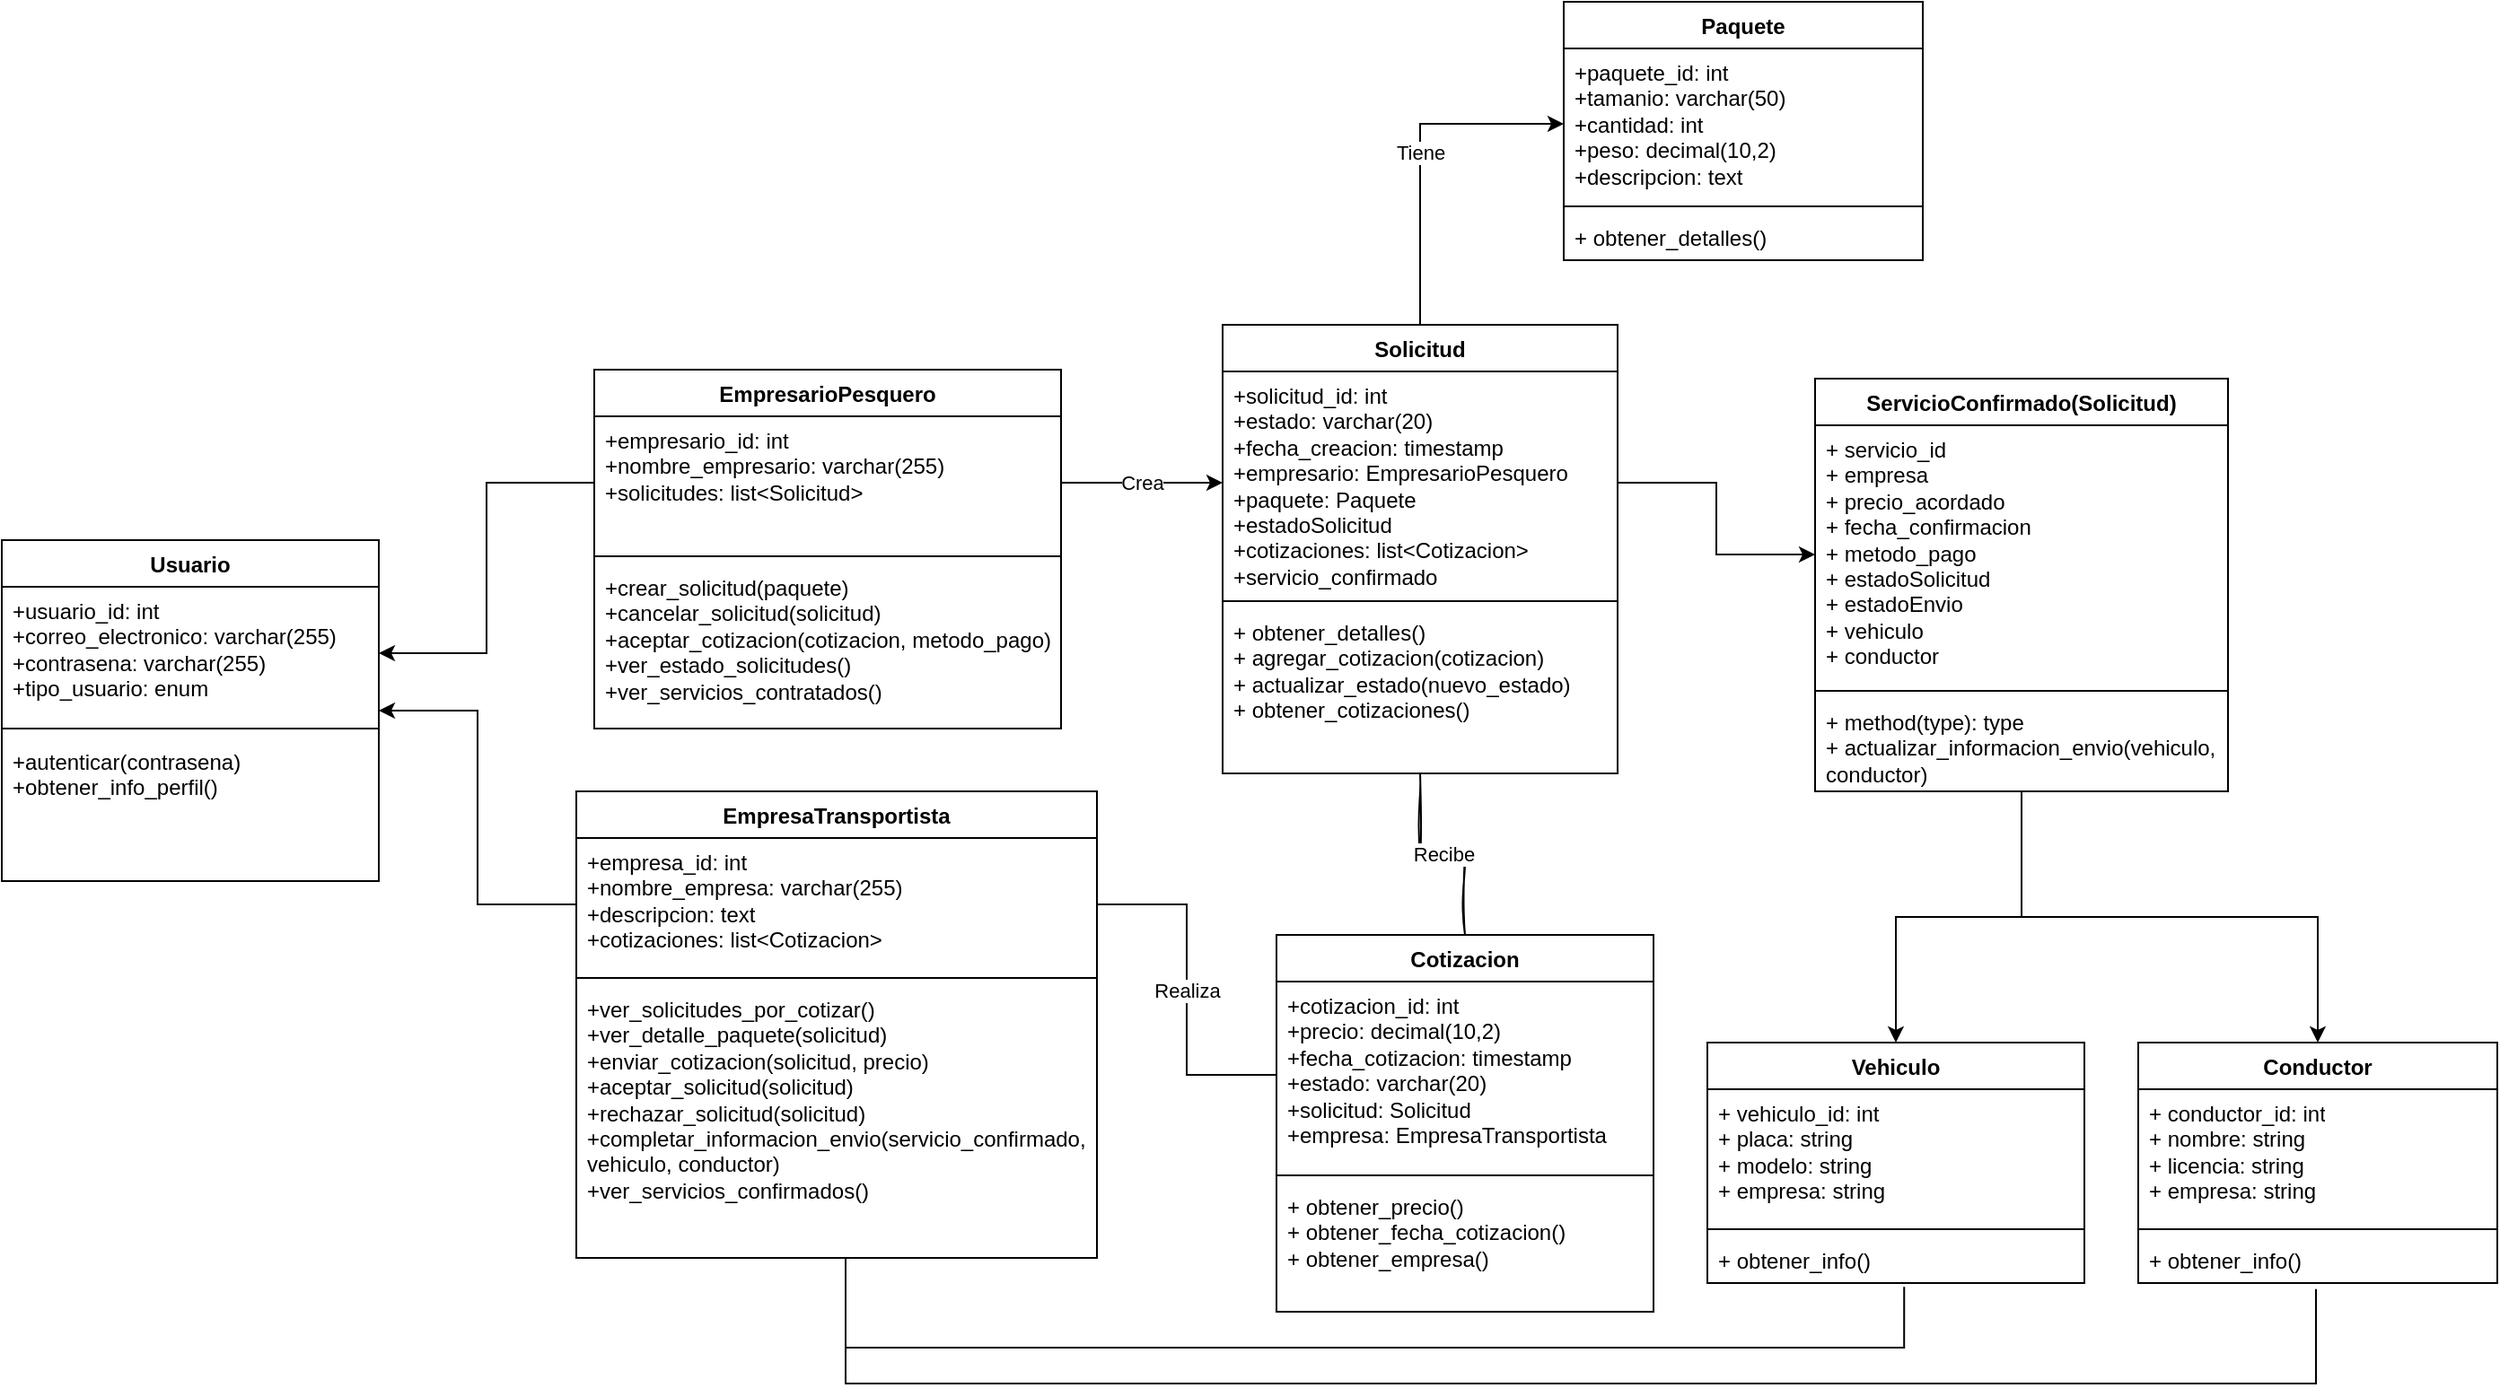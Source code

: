 <mxfile version="26.2.13">
  <diagram id="C5RBs43oDa-KdzZeNtuy" name="Page-1">
    <mxGraphModel dx="1459" dy="1123" grid="0" gridSize="10" guides="1" tooltips="1" connect="1" arrows="1" fold="1" page="1" pageScale="1" pageWidth="827" pageHeight="1169" background="#ffffff" math="0" shadow="0">
      <root>
        <mxCell id="WIyWlLk6GJQsqaUBKTNV-0" />
        <mxCell id="WIyWlLk6GJQsqaUBKTNV-1" parent="WIyWlLk6GJQsqaUBKTNV-0" />
        <mxCell id="xIAuxUpOdneF3yph0G0t-0" value="Usuario" style="swimlane;fontStyle=1;align=center;verticalAlign=top;childLayout=stackLayout;horizontal=1;startSize=26;horizontalStack=0;resizeParent=1;resizeParentMax=0;resizeLast=0;collapsible=1;marginBottom=0;whiteSpace=wrap;html=1;" parent="WIyWlLk6GJQsqaUBKTNV-1" vertex="1">
          <mxGeometry x="10" y="680" width="210" height="190" as="geometry" />
        </mxCell>
        <mxCell id="xIAuxUpOdneF3yph0G0t-1" value="+usuario_id: int&lt;br/&gt;    +correo_electronico: varchar(255)&lt;br/&gt;    +contrasena: varchar(255)&lt;br/&gt;    +tipo_usuario: enum" style="text;strokeColor=none;fillColor=none;align=left;verticalAlign=top;spacingLeft=4;spacingRight=4;overflow=hidden;rotatable=0;points=[[0,0.5],[1,0.5]];portConstraint=eastwest;whiteSpace=wrap;html=1;" parent="xIAuxUpOdneF3yph0G0t-0" vertex="1">
          <mxGeometry y="26" width="210" height="74" as="geometry" />
        </mxCell>
        <mxCell id="xIAuxUpOdneF3yph0G0t-2" value="" style="line;strokeWidth=1;fillColor=none;align=left;verticalAlign=middle;spacingTop=-1;spacingLeft=3;spacingRight=3;rotatable=0;labelPosition=right;points=[];portConstraint=eastwest;strokeColor=inherit;" parent="xIAuxUpOdneF3yph0G0t-0" vertex="1">
          <mxGeometry y="100" width="210" height="10" as="geometry" />
        </mxCell>
        <mxCell id="xIAuxUpOdneF3yph0G0t-3" value="+autenticar(contrasena)&lt;div&gt;+obtener_info_perfil()&lt;/div&gt;" style="text;strokeColor=none;fillColor=none;align=left;verticalAlign=top;spacingLeft=4;spacingRight=4;overflow=hidden;rotatable=0;points=[[0,0.5],[1,0.5]];portConstraint=eastwest;whiteSpace=wrap;html=1;" parent="xIAuxUpOdneF3yph0G0t-0" vertex="1">
          <mxGeometry y="110" width="210" height="80" as="geometry" />
        </mxCell>
        <mxCell id="xIAuxUpOdneF3yph0G0t-4" value="EmpresarioPesquero " style="swimlane;fontStyle=1;align=center;verticalAlign=top;childLayout=stackLayout;horizontal=1;startSize=26;horizontalStack=0;resizeParent=1;resizeParentMax=0;resizeLast=0;collapsible=1;marginBottom=0;whiteSpace=wrap;html=1;" parent="WIyWlLk6GJQsqaUBKTNV-1" vertex="1">
          <mxGeometry x="340" y="585" width="260" height="200" as="geometry" />
        </mxCell>
        <mxCell id="xIAuxUpOdneF3yph0G0t-5" value=" +empresario_id: int&lt;br/&gt;    +nombre_empresario: varchar(255)&lt;br/&gt;    +solicitudes: list&amp;lt;Solicitud&amp;gt;" style="text;strokeColor=none;fillColor=none;align=left;verticalAlign=top;spacingLeft=4;spacingRight=4;overflow=hidden;rotatable=0;points=[[0,0.5],[1,0.5]];portConstraint=eastwest;whiteSpace=wrap;html=1;" parent="xIAuxUpOdneF3yph0G0t-4" vertex="1">
          <mxGeometry y="26" width="260" height="74" as="geometry" />
        </mxCell>
        <mxCell id="xIAuxUpOdneF3yph0G0t-6" value="" style="line;strokeWidth=1;fillColor=none;align=left;verticalAlign=middle;spacingTop=-1;spacingLeft=3;spacingRight=3;rotatable=0;labelPosition=right;points=[];portConstraint=eastwest;strokeColor=inherit;" parent="xIAuxUpOdneF3yph0G0t-4" vertex="1">
          <mxGeometry y="100" width="260" height="8" as="geometry" />
        </mxCell>
        <mxCell id="xIAuxUpOdneF3yph0G0t-7" value="+crear_solicitud(paquete)&lt;div&gt;+cancelar_solicitud(solicitud)&lt;/div&gt;&lt;div&gt;+aceptar_cotizacion(cotizacion, metodo_pago)&lt;/div&gt;&lt;div&gt;+ver_estado_solicitudes()&lt;/div&gt;&lt;div&gt;+ver_servicios_contratados()&lt;/div&gt;" style="text;strokeColor=none;fillColor=none;align=left;verticalAlign=top;spacingLeft=4;spacingRight=4;overflow=hidden;rotatable=0;points=[[0,0.5],[1,0.5]];portConstraint=eastwest;whiteSpace=wrap;html=1;" parent="xIAuxUpOdneF3yph0G0t-4" vertex="1">
          <mxGeometry y="108" width="260" height="92" as="geometry" />
        </mxCell>
        <mxCell id="xIAuxUpOdneF3yph0G0t-8" value="EmpresaTransportista " style="swimlane;fontStyle=1;align=center;verticalAlign=top;childLayout=stackLayout;horizontal=1;startSize=26;horizontalStack=0;resizeParent=1;resizeParentMax=0;resizeLast=0;collapsible=1;marginBottom=0;whiteSpace=wrap;html=1;" parent="WIyWlLk6GJQsqaUBKTNV-1" vertex="1">
          <mxGeometry x="330" y="820" width="290" height="260" as="geometry" />
        </mxCell>
        <mxCell id="xIAuxUpOdneF3yph0G0t-9" value="+empresa_id: int&lt;br/&gt;    +nombre_empresa: varchar(255)&lt;br/&gt;    +descripcion: text&lt;br/&gt;    +cotizaciones: list&amp;lt;Cotizacion&amp;gt;" style="text;strokeColor=none;fillColor=none;align=left;verticalAlign=top;spacingLeft=4;spacingRight=4;overflow=hidden;rotatable=0;points=[[0,0.5],[1,0.5]];portConstraint=eastwest;whiteSpace=wrap;html=1;" parent="xIAuxUpOdneF3yph0G0t-8" vertex="1">
          <mxGeometry y="26" width="290" height="74" as="geometry" />
        </mxCell>
        <mxCell id="xIAuxUpOdneF3yph0G0t-10" value="" style="line;strokeWidth=1;fillColor=none;align=left;verticalAlign=middle;spacingTop=-1;spacingLeft=3;spacingRight=3;rotatable=0;labelPosition=right;points=[];portConstraint=eastwest;strokeColor=inherit;" parent="xIAuxUpOdneF3yph0G0t-8" vertex="1">
          <mxGeometry y="100" width="290" height="8" as="geometry" />
        </mxCell>
        <mxCell id="xIAuxUpOdneF3yph0G0t-11" value="+ver_solicitudes_por_cotizar()&lt;div&gt;+ver_detalle_paquete(solicitud)&lt;/div&gt;&lt;div&gt;+enviar_cotizacion(solicitud, precio)&lt;/div&gt;&lt;div&gt;+aceptar_solicitud(solicitud)&lt;/div&gt;&lt;div&gt;+rechazar_solicitud(solicitud)&lt;/div&gt;&lt;div&gt;+completar_informacion_envio(servicio_confirmado, vehiculo, conductor)&lt;/div&gt;&lt;div&gt;+ver_servicios_confirmados()&lt;/div&gt;" style="text;strokeColor=none;fillColor=none;align=left;verticalAlign=top;spacingLeft=4;spacingRight=4;overflow=hidden;rotatable=0;points=[[0,0.5],[1,0.5]];portConstraint=eastwest;whiteSpace=wrap;html=1;" parent="xIAuxUpOdneF3yph0G0t-8" vertex="1">
          <mxGeometry y="108" width="290" height="152" as="geometry" />
        </mxCell>
        <mxCell id="xIAuxUpOdneF3yph0G0t-12" value="Paquete " style="swimlane;fontStyle=1;align=center;verticalAlign=top;childLayout=stackLayout;horizontal=1;startSize=26;horizontalStack=0;resizeParent=1;resizeParentMax=0;resizeLast=0;collapsible=1;marginBottom=0;whiteSpace=wrap;html=1;" parent="WIyWlLk6GJQsqaUBKTNV-1" vertex="1">
          <mxGeometry x="880" y="380" width="200" height="144" as="geometry" />
        </mxCell>
        <mxCell id="xIAuxUpOdneF3yph0G0t-13" value="+paquete_id: int&lt;br/&gt;    +tamanio: varchar(50)&lt;br/&gt;    +cantidad: int&lt;br/&gt;    +peso: decimal(10,2)&lt;br/&gt;    +descripcion: text&lt;div&gt;&lt;br/&gt;&lt;/div&gt;" style="text;strokeColor=none;fillColor=none;align=left;verticalAlign=top;spacingLeft=4;spacingRight=4;overflow=hidden;rotatable=0;points=[[0,0.5],[1,0.5]];portConstraint=eastwest;whiteSpace=wrap;html=1;" parent="xIAuxUpOdneF3yph0G0t-12" vertex="1">
          <mxGeometry y="26" width="200" height="84" as="geometry" />
        </mxCell>
        <mxCell id="xIAuxUpOdneF3yph0G0t-14" value="" style="line;strokeWidth=1;fillColor=none;align=left;verticalAlign=middle;spacingTop=-1;spacingLeft=3;spacingRight=3;rotatable=0;labelPosition=right;points=[];portConstraint=eastwest;strokeColor=inherit;" parent="xIAuxUpOdneF3yph0G0t-12" vertex="1">
          <mxGeometry y="110" width="200" height="8" as="geometry" />
        </mxCell>
        <mxCell id="xIAuxUpOdneF3yph0G0t-15" value="+&amp;nbsp;obtener_detalles()" style="text;strokeColor=none;fillColor=none;align=left;verticalAlign=top;spacingLeft=4;spacingRight=4;overflow=hidden;rotatable=0;points=[[0,0.5],[1,0.5]];portConstraint=eastwest;whiteSpace=wrap;html=1;" parent="xIAuxUpOdneF3yph0G0t-12" vertex="1">
          <mxGeometry y="118" width="200" height="26" as="geometry" />
        </mxCell>
        <mxCell id="xIAuxUpOdneF3yph0G0t-27" value="Tiene" style="edgeStyle=orthogonalEdgeStyle;rounded=0;orthogonalLoop=1;jettySize=auto;html=1;" parent="WIyWlLk6GJQsqaUBKTNV-1" source="xIAuxUpOdneF3yph0G0t-16" target="xIAuxUpOdneF3yph0G0t-13" edge="1">
          <mxGeometry relative="1" as="geometry">
            <mxPoint x="1020" y="520" as="targetPoint" />
          </mxGeometry>
        </mxCell>
        <mxCell id="xIAuxUpOdneF3yph0G0t-28" value="Recibe" style="edgeStyle=orthogonalEdgeStyle;rounded=0;orthogonalLoop=1;jettySize=auto;html=1;endArrow=none;endFill=1;sketch=1;curveFitting=1;jiggle=2;startFill=0;" parent="WIyWlLk6GJQsqaUBKTNV-1" source="xIAuxUpOdneF3yph0G0t-16" target="xIAuxUpOdneF3yph0G0t-20" edge="1">
          <mxGeometry relative="1" as="geometry" />
        </mxCell>
        <mxCell id="xIAuxUpOdneF3yph0G0t-16" value="Solicitud " style="swimlane;fontStyle=1;align=center;verticalAlign=top;childLayout=stackLayout;horizontal=1;startSize=26;horizontalStack=0;resizeParent=1;resizeParentMax=0;resizeLast=0;collapsible=1;marginBottom=0;whiteSpace=wrap;html=1;" parent="WIyWlLk6GJQsqaUBKTNV-1" vertex="1">
          <mxGeometry x="690" y="560" width="220" height="250" as="geometry" />
        </mxCell>
        <mxCell id="xIAuxUpOdneF3yph0G0t-17" value=" +solicitud_id: int&lt;br&gt;    +estado: varchar(20)&lt;br&gt;    +fecha_creacion: timestamp&lt;br&gt;    +empresario: EmpresarioPesquero&lt;br&gt;    +paquete: Paquete&lt;div&gt;+estadoSolicitud&lt;br&gt;    +cotizaciones: list&amp;lt;Cotizacion&amp;gt;&lt;/div&gt;&lt;div&gt;+servicio_confirmado &lt;br&gt;&lt;div&gt;&lt;br&gt;&lt;/div&gt;&lt;/div&gt;" style="text;strokeColor=none;fillColor=none;align=left;verticalAlign=top;spacingLeft=4;spacingRight=4;overflow=hidden;rotatable=0;points=[[0,0.5],[1,0.5]];portConstraint=eastwest;whiteSpace=wrap;html=1;" parent="xIAuxUpOdneF3yph0G0t-16" vertex="1">
          <mxGeometry y="26" width="220" height="124" as="geometry" />
        </mxCell>
        <mxCell id="xIAuxUpOdneF3yph0G0t-18" value="" style="line;strokeWidth=1;fillColor=none;align=left;verticalAlign=middle;spacingTop=-1;spacingLeft=3;spacingRight=3;rotatable=0;labelPosition=right;points=[];portConstraint=eastwest;strokeColor=inherit;" parent="xIAuxUpOdneF3yph0G0t-16" vertex="1">
          <mxGeometry y="150" width="220" height="8" as="geometry" />
        </mxCell>
        <mxCell id="xIAuxUpOdneF3yph0G0t-19" value="+&amp;nbsp;obtener_detalles()&lt;div&gt;+&amp;nbsp;agregar_cotizacion(cotizacion)&lt;/div&gt;&lt;div&gt;+&amp;nbsp;actualizar_estado(nuevo_estado)&lt;/div&gt;&lt;div&gt;+&amp;nbsp;obtener_cotizaciones()&lt;/div&gt;" style="text;strokeColor=none;fillColor=none;align=left;verticalAlign=top;spacingLeft=4;spacingRight=4;overflow=hidden;rotatable=0;points=[[0,0.5],[1,0.5]];portConstraint=eastwest;whiteSpace=wrap;html=1;" parent="xIAuxUpOdneF3yph0G0t-16" vertex="1">
          <mxGeometry y="158" width="220" height="92" as="geometry" />
        </mxCell>
        <mxCell id="xIAuxUpOdneF3yph0G0t-20" value="Cotizacion " style="swimlane;fontStyle=1;align=center;verticalAlign=top;childLayout=stackLayout;horizontal=1;startSize=26;horizontalStack=0;resizeParent=1;resizeParentMax=0;resizeLast=0;collapsible=1;marginBottom=0;whiteSpace=wrap;html=1;" parent="WIyWlLk6GJQsqaUBKTNV-1" vertex="1">
          <mxGeometry x="720" y="900" width="210" height="210" as="geometry" />
        </mxCell>
        <mxCell id="xIAuxUpOdneF3yph0G0t-21" value=" +cotizacion_id: int&lt;br/&gt;    +precio: decimal(10,2)&lt;br/&gt;    +fecha_cotizacion: timestamp&lt;br/&gt;    +estado: varchar(20)&lt;br/&gt;    +solicitud: Solicitud&lt;br/&gt;    +empresa: EmpresaTransportista&lt;div&gt;&lt;br/&gt;&lt;/div&gt;" style="text;strokeColor=none;fillColor=none;align=left;verticalAlign=top;spacingLeft=4;spacingRight=4;overflow=hidden;rotatable=0;points=[[0,0.5],[1,0.5]];portConstraint=eastwest;whiteSpace=wrap;html=1;" parent="xIAuxUpOdneF3yph0G0t-20" vertex="1">
          <mxGeometry y="26" width="210" height="104" as="geometry" />
        </mxCell>
        <mxCell id="xIAuxUpOdneF3yph0G0t-22" value="" style="line;strokeWidth=1;fillColor=none;align=left;verticalAlign=middle;spacingTop=-1;spacingLeft=3;spacingRight=3;rotatable=0;labelPosition=right;points=[];portConstraint=eastwest;strokeColor=inherit;" parent="xIAuxUpOdneF3yph0G0t-20" vertex="1">
          <mxGeometry y="130" width="210" height="8" as="geometry" />
        </mxCell>
        <mxCell id="xIAuxUpOdneF3yph0G0t-23" value="+&amp;nbsp;obtener_precio()&lt;div&gt;+&amp;nbsp;obtener_fecha_cotizacion()&lt;/div&gt;&lt;div&gt;+&amp;nbsp;obtener_empresa()&lt;/div&gt;" style="text;strokeColor=none;fillColor=none;align=left;verticalAlign=top;spacingLeft=4;spacingRight=4;overflow=hidden;rotatable=0;points=[[0,0.5],[1,0.5]];portConstraint=eastwest;whiteSpace=wrap;html=1;" parent="xIAuxUpOdneF3yph0G0t-20" vertex="1">
          <mxGeometry y="138" width="210" height="72" as="geometry" />
        </mxCell>
        <mxCell id="xIAuxUpOdneF3yph0G0t-24" style="edgeStyle=orthogonalEdgeStyle;rounded=0;orthogonalLoop=1;jettySize=auto;html=1;entryX=1;entryY=0.5;entryDx=0;entryDy=0;" parent="WIyWlLk6GJQsqaUBKTNV-1" source="xIAuxUpOdneF3yph0G0t-5" target="xIAuxUpOdneF3yph0G0t-1" edge="1">
          <mxGeometry relative="1" as="geometry" />
        </mxCell>
        <mxCell id="xIAuxUpOdneF3yph0G0t-25" style="edgeStyle=orthogonalEdgeStyle;rounded=0;orthogonalLoop=1;jettySize=auto;html=1;entryX=1;entryY=0.5;entryDx=0;entryDy=0;" parent="WIyWlLk6GJQsqaUBKTNV-1" source="xIAuxUpOdneF3yph0G0t-9" target="xIAuxUpOdneF3yph0G0t-0" edge="1">
          <mxGeometry relative="1" as="geometry" />
        </mxCell>
        <mxCell id="xIAuxUpOdneF3yph0G0t-26" value="Crea" style="edgeStyle=orthogonalEdgeStyle;rounded=0;orthogonalLoop=1;jettySize=auto;html=1;" parent="WIyWlLk6GJQsqaUBKTNV-1" source="xIAuxUpOdneF3yph0G0t-5" target="xIAuxUpOdneF3yph0G0t-17" edge="1">
          <mxGeometry relative="1" as="geometry" />
        </mxCell>
        <mxCell id="xIAuxUpOdneF3yph0G0t-29" value="Realiza" style="edgeStyle=orthogonalEdgeStyle;rounded=0;orthogonalLoop=1;jettySize=auto;html=1;entryX=0;entryY=0.5;entryDx=0;entryDy=0;endArrow=none;endFill=1;startFill=0;" parent="WIyWlLk6GJQsqaUBKTNV-1" source="xIAuxUpOdneF3yph0G0t-9" target="xIAuxUpOdneF3yph0G0t-21" edge="1">
          <mxGeometry relative="1" as="geometry" />
        </mxCell>
        <mxCell id="xIAuxUpOdneF3yph0G0t-31" value="Vehiculo" style="swimlane;fontStyle=1;align=center;verticalAlign=top;childLayout=stackLayout;horizontal=1;startSize=26;horizontalStack=0;resizeParent=1;resizeParentMax=0;resizeLast=0;collapsible=1;marginBottom=0;whiteSpace=wrap;html=1;" parent="WIyWlLk6GJQsqaUBKTNV-1" vertex="1">
          <mxGeometry x="960" y="960" width="210" height="134" as="geometry" />
        </mxCell>
        <mxCell id="xIAuxUpOdneF3yph0G0t-32" value="+&amp;nbsp;vehiculo_id: int&lt;div&gt;+&amp;nbsp;placa: string&lt;/div&gt;&lt;div&gt;+&amp;nbsp;modelo: string&lt;/div&gt;&lt;div&gt;+&amp;nbsp;empresa: string&lt;br&gt;&lt;div&gt;&lt;br&gt;&lt;/div&gt;&lt;/div&gt;" style="text;strokeColor=none;fillColor=none;align=left;verticalAlign=top;spacingLeft=4;spacingRight=4;overflow=hidden;rotatable=0;points=[[0,0.5],[1,0.5]];portConstraint=eastwest;whiteSpace=wrap;html=1;" parent="xIAuxUpOdneF3yph0G0t-31" vertex="1">
          <mxGeometry y="26" width="210" height="74" as="geometry" />
        </mxCell>
        <mxCell id="xIAuxUpOdneF3yph0G0t-33" value="" style="line;strokeWidth=1;fillColor=none;align=left;verticalAlign=middle;spacingTop=-1;spacingLeft=3;spacingRight=3;rotatable=0;labelPosition=right;points=[];portConstraint=eastwest;strokeColor=inherit;" parent="xIAuxUpOdneF3yph0G0t-31" vertex="1">
          <mxGeometry y="100" width="210" height="8" as="geometry" />
        </mxCell>
        <mxCell id="xIAuxUpOdneF3yph0G0t-34" value="+ obtener_info()" style="text;strokeColor=none;fillColor=none;align=left;verticalAlign=top;spacingLeft=4;spacingRight=4;overflow=hidden;rotatable=0;points=[[0,0.5],[1,0.5]];portConstraint=eastwest;whiteSpace=wrap;html=1;" parent="xIAuxUpOdneF3yph0G0t-31" vertex="1">
          <mxGeometry y="108" width="210" height="26" as="geometry" />
        </mxCell>
        <mxCell id="xIAuxUpOdneF3yph0G0t-35" value="Conductor" style="swimlane;fontStyle=1;align=center;verticalAlign=top;childLayout=stackLayout;horizontal=1;startSize=26;horizontalStack=0;resizeParent=1;resizeParentMax=0;resizeLast=0;collapsible=1;marginBottom=0;whiteSpace=wrap;html=1;" parent="WIyWlLk6GJQsqaUBKTNV-1" vertex="1">
          <mxGeometry x="1200" y="960" width="200" height="134" as="geometry" />
        </mxCell>
        <mxCell id="xIAuxUpOdneF3yph0G0t-36" value="+&amp;nbsp;conductor_id: int&lt;div&gt;+&amp;nbsp;nombre: string&lt;/div&gt;&lt;div&gt;+&amp;nbsp;licencia: string&lt;/div&gt;&lt;div&gt;+ empresa: string&lt;/div&gt;" style="text;strokeColor=none;fillColor=none;align=left;verticalAlign=top;spacingLeft=4;spacingRight=4;overflow=hidden;rotatable=0;points=[[0,0.5],[1,0.5]];portConstraint=eastwest;whiteSpace=wrap;html=1;" parent="xIAuxUpOdneF3yph0G0t-35" vertex="1">
          <mxGeometry y="26" width="200" height="74" as="geometry" />
        </mxCell>
        <mxCell id="xIAuxUpOdneF3yph0G0t-37" value="" style="line;strokeWidth=1;fillColor=none;align=left;verticalAlign=middle;spacingTop=-1;spacingLeft=3;spacingRight=3;rotatable=0;labelPosition=right;points=[];portConstraint=eastwest;strokeColor=inherit;" parent="xIAuxUpOdneF3yph0G0t-35" vertex="1">
          <mxGeometry y="100" width="200" height="8" as="geometry" />
        </mxCell>
        <mxCell id="xIAuxUpOdneF3yph0G0t-38" value="+&amp;nbsp;obtener_info()" style="text;strokeColor=none;fillColor=none;align=left;verticalAlign=top;spacingLeft=4;spacingRight=4;overflow=hidden;rotatable=0;points=[[0,0.5],[1,0.5]];portConstraint=eastwest;whiteSpace=wrap;html=1;" parent="xIAuxUpOdneF3yph0G0t-35" vertex="1">
          <mxGeometry y="108" width="200" height="26" as="geometry" />
        </mxCell>
        <mxCell id="xIAuxUpOdneF3yph0G0t-50" style="edgeStyle=orthogonalEdgeStyle;rounded=0;orthogonalLoop=1;jettySize=auto;html=1;" parent="WIyWlLk6GJQsqaUBKTNV-1" source="xIAuxUpOdneF3yph0G0t-39" target="xIAuxUpOdneF3yph0G0t-31" edge="1">
          <mxGeometry relative="1" as="geometry" />
        </mxCell>
        <mxCell id="xIAuxUpOdneF3yph0G0t-51" style="edgeStyle=orthogonalEdgeStyle;rounded=0;orthogonalLoop=1;jettySize=auto;html=1;" parent="WIyWlLk6GJQsqaUBKTNV-1" source="xIAuxUpOdneF3yph0G0t-39" target="xIAuxUpOdneF3yph0G0t-35" edge="1">
          <mxGeometry relative="1" as="geometry" />
        </mxCell>
        <mxCell id="xIAuxUpOdneF3yph0G0t-39" value="ServicioConfirmado(Solicitud)" style="swimlane;fontStyle=1;align=center;verticalAlign=top;childLayout=stackLayout;horizontal=1;startSize=26;horizontalStack=0;resizeParent=1;resizeParentMax=0;resizeLast=0;collapsible=1;marginBottom=0;whiteSpace=wrap;html=1;" parent="WIyWlLk6GJQsqaUBKTNV-1" vertex="1">
          <mxGeometry x="1020" y="590" width="230" height="230" as="geometry" />
        </mxCell>
        <mxCell id="xIAuxUpOdneF3yph0G0t-40" value="+&amp;nbsp;servicio_id &lt;div&gt;+&amp;nbsp;empresa &lt;/div&gt;&lt;div&gt;+ precio_acordado&amp;nbsp;&lt;/div&gt;&lt;div&gt;+&amp;nbsp;fecha_confirmacion &lt;/div&gt;&lt;div&gt;+&amp;nbsp;metodo_pago &lt;/div&gt;&lt;div&gt;+&amp;nbsp;estadoSolicitud&lt;/div&gt;&lt;div&gt;+&amp;nbsp;estadoEnvio &lt;/div&gt;&lt;div&gt;+&amp;nbsp;vehiculo &lt;/div&gt;&lt;div&gt;+&amp;nbsp;conductor &lt;/div&gt;" style="text;strokeColor=none;fillColor=none;align=left;verticalAlign=top;spacingLeft=4;spacingRight=4;overflow=hidden;rotatable=0;points=[[0,0.5],[1,0.5]];portConstraint=eastwest;whiteSpace=wrap;html=1;" parent="xIAuxUpOdneF3yph0G0t-39" vertex="1">
          <mxGeometry y="26" width="230" height="144" as="geometry" />
        </mxCell>
        <mxCell id="xIAuxUpOdneF3yph0G0t-41" value="" style="line;strokeWidth=1;fillColor=none;align=left;verticalAlign=middle;spacingTop=-1;spacingLeft=3;spacingRight=3;rotatable=0;labelPosition=right;points=[];portConstraint=eastwest;strokeColor=inherit;" parent="xIAuxUpOdneF3yph0G0t-39" vertex="1">
          <mxGeometry y="170" width="230" height="8" as="geometry" />
        </mxCell>
        <mxCell id="xIAuxUpOdneF3yph0G0t-42" value="+ method(type): type&lt;div&gt;+&amp;nbsp;&lt;span style=&quot;background-color: transparent; color: light-dark(rgb(0, 0, 0), rgb(255, 255, 255));&quot; class=&quot;hljs-title&quot;&gt;actualizar_informacion_envio&lt;/span&gt;&lt;span style=&quot;background-color: transparent; color: light-dark(rgb(0, 0, 0), rgb(255, 255, 255));&quot;&gt;(&lt;/span&gt;&lt;span style=&quot;background-color: transparent; color: light-dark(rgb(0, 0, 0), rgb(255, 255, 255));&quot; class=&quot;hljs-params&quot;&gt;vehiculo, conductor&lt;/span&gt;&lt;span style=&quot;background-color: transparent; color: light-dark(rgb(0, 0, 0), rgb(255, 255, 255));&quot;&gt;)&lt;/span&gt;&lt;/div&gt;" style="text;strokeColor=none;fillColor=none;align=left;verticalAlign=top;spacingLeft=4;spacingRight=4;overflow=hidden;rotatable=0;points=[[0,0.5],[1,0.5]];portConstraint=eastwest;whiteSpace=wrap;html=1;" parent="xIAuxUpOdneF3yph0G0t-39" vertex="1">
          <mxGeometry y="178" width="230" height="52" as="geometry" />
        </mxCell>
        <mxCell id="xIAuxUpOdneF3yph0G0t-48" style="edgeStyle=orthogonalEdgeStyle;rounded=0;orthogonalLoop=1;jettySize=auto;html=1;" parent="WIyWlLk6GJQsqaUBKTNV-1" source="xIAuxUpOdneF3yph0G0t-17" target="xIAuxUpOdneF3yph0G0t-40" edge="1">
          <mxGeometry relative="1" as="geometry" />
        </mxCell>
        <mxCell id="xIAuxUpOdneF3yph0G0t-52" style="edgeStyle=orthogonalEdgeStyle;rounded=0;orthogonalLoop=1;jettySize=auto;html=1;entryX=0.522;entryY=1.084;entryDx=0;entryDy=0;entryPerimeter=0;endArrow=none;startFill=0;" parent="WIyWlLk6GJQsqaUBKTNV-1" source="xIAuxUpOdneF3yph0G0t-8" target="xIAuxUpOdneF3yph0G0t-34" edge="1">
          <mxGeometry relative="1" as="geometry">
            <Array as="points">
              <mxPoint x="480" y="1130" />
              <mxPoint x="1070" y="1130" />
            </Array>
          </mxGeometry>
        </mxCell>
        <mxCell id="xIAuxUpOdneF3yph0G0t-53" style="edgeStyle=orthogonalEdgeStyle;rounded=0;orthogonalLoop=1;jettySize=auto;html=1;entryX=0.495;entryY=1.129;entryDx=0;entryDy=0;entryPerimeter=0;endArrow=none;startFill=0;" parent="WIyWlLk6GJQsqaUBKTNV-1" source="xIAuxUpOdneF3yph0G0t-8" target="xIAuxUpOdneF3yph0G0t-38" edge="1">
          <mxGeometry relative="1" as="geometry">
            <Array as="points">
              <mxPoint x="480" y="1150" />
              <mxPoint x="1299" y="1150" />
            </Array>
          </mxGeometry>
        </mxCell>
      </root>
    </mxGraphModel>
  </diagram>
</mxfile>
